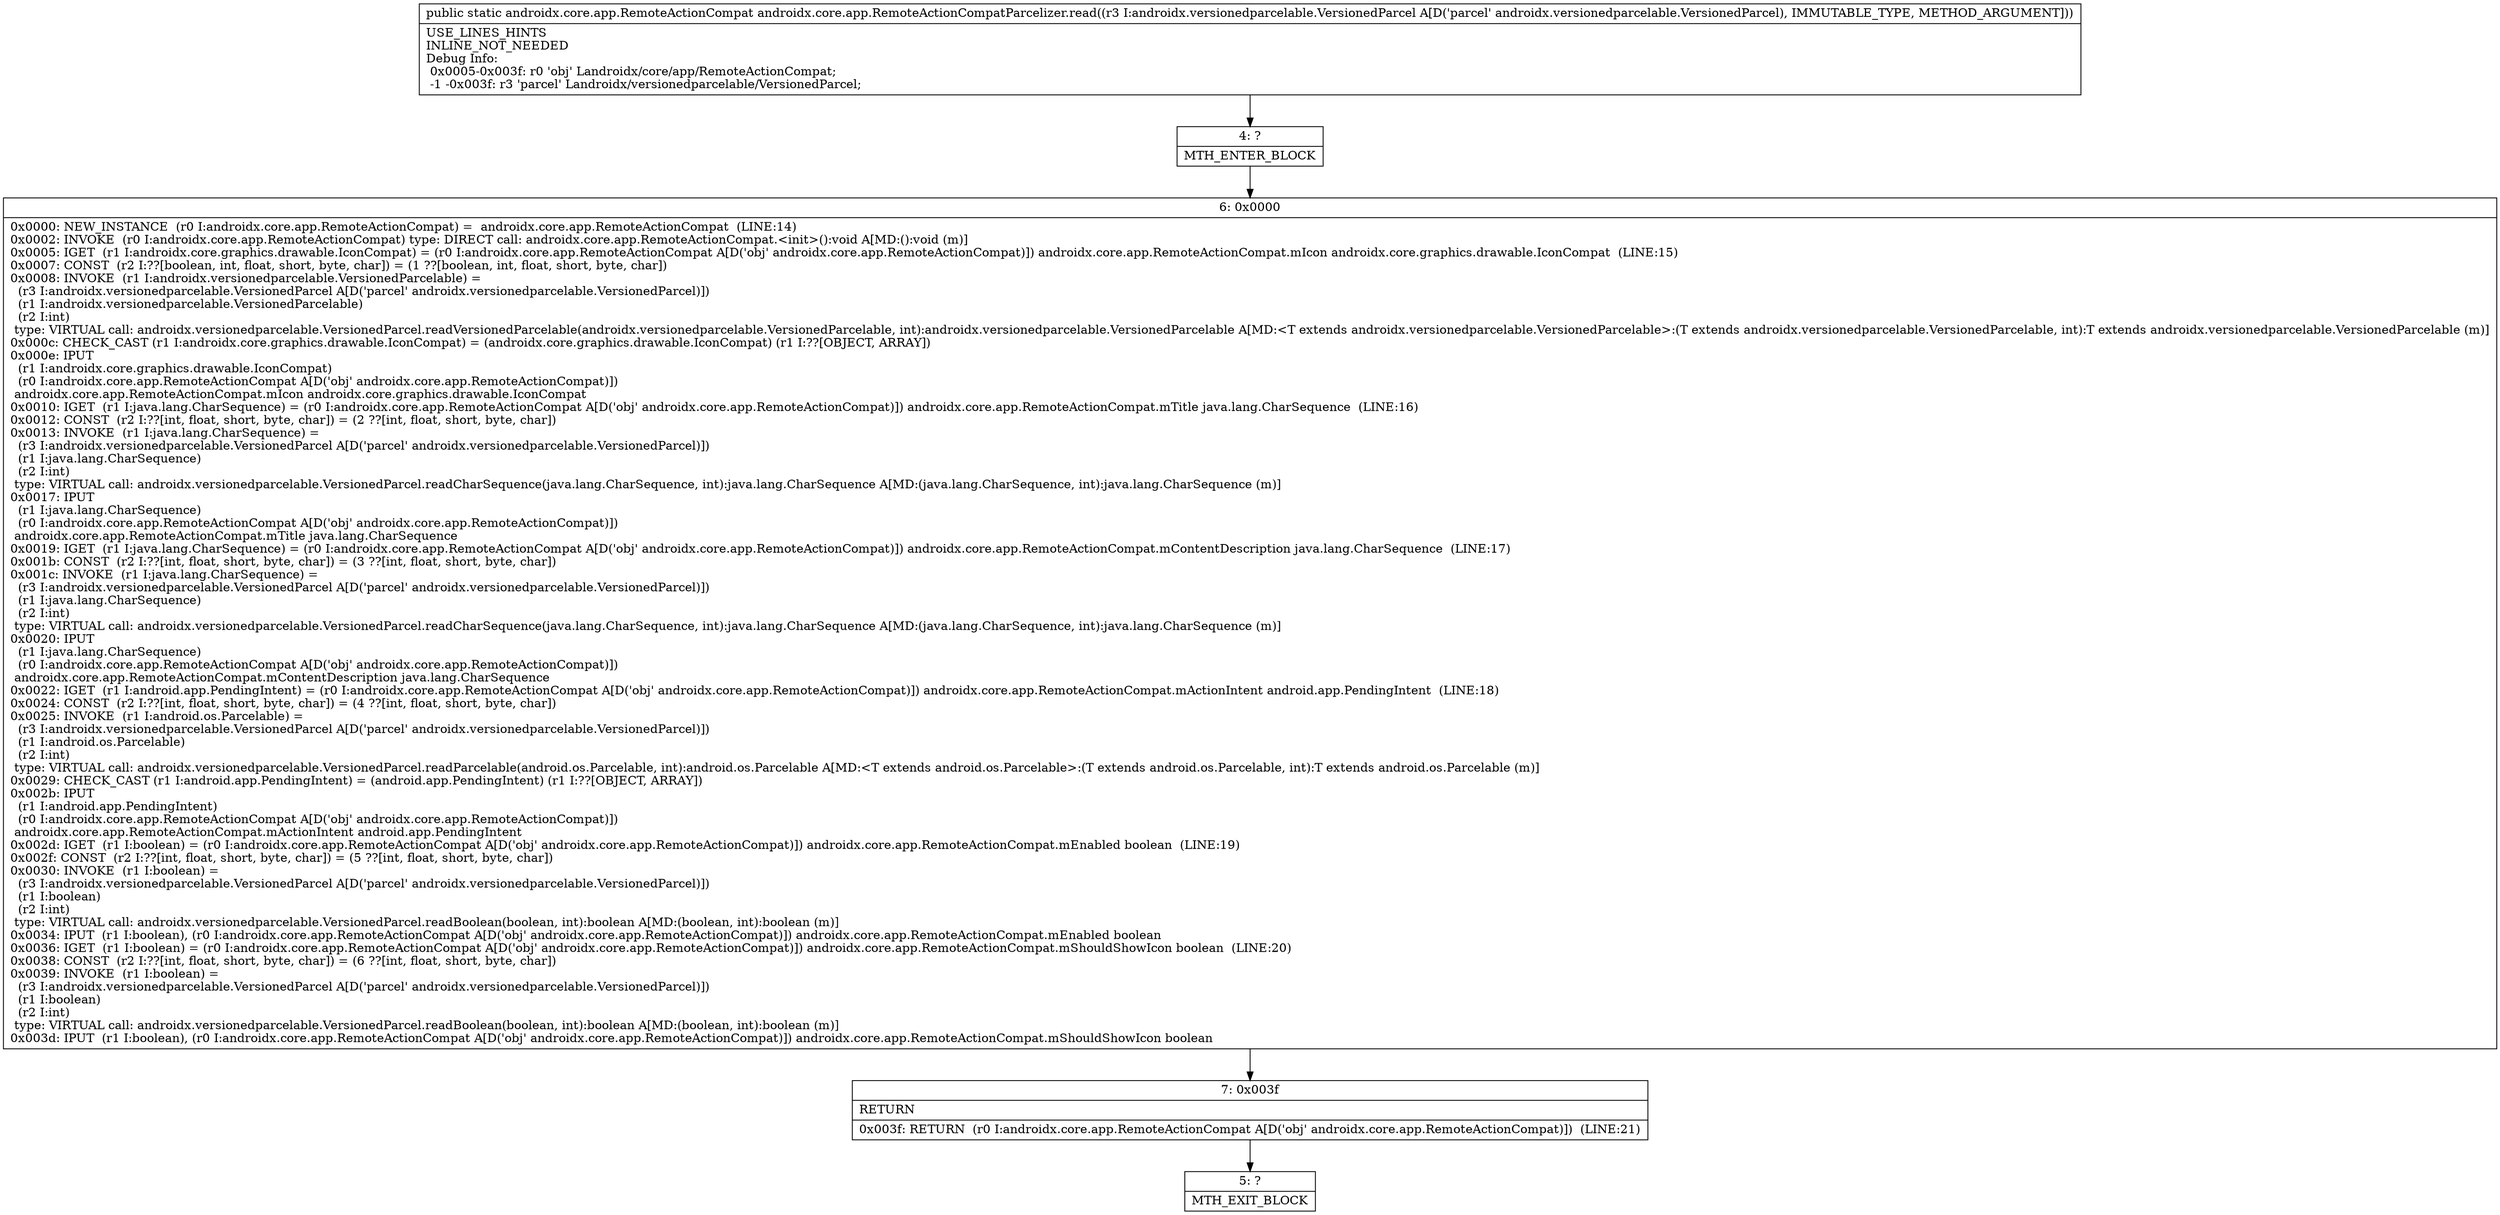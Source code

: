 digraph "CFG forandroidx.core.app.RemoteActionCompatParcelizer.read(Landroidx\/versionedparcelable\/VersionedParcel;)Landroidx\/core\/app\/RemoteActionCompat;" {
Node_4 [shape=record,label="{4\:\ ?|MTH_ENTER_BLOCK\l}"];
Node_6 [shape=record,label="{6\:\ 0x0000|0x0000: NEW_INSTANCE  (r0 I:androidx.core.app.RemoteActionCompat) =  androidx.core.app.RemoteActionCompat  (LINE:14)\l0x0002: INVOKE  (r0 I:androidx.core.app.RemoteActionCompat) type: DIRECT call: androidx.core.app.RemoteActionCompat.\<init\>():void A[MD:():void (m)]\l0x0005: IGET  (r1 I:androidx.core.graphics.drawable.IconCompat) = (r0 I:androidx.core.app.RemoteActionCompat A[D('obj' androidx.core.app.RemoteActionCompat)]) androidx.core.app.RemoteActionCompat.mIcon androidx.core.graphics.drawable.IconCompat  (LINE:15)\l0x0007: CONST  (r2 I:??[boolean, int, float, short, byte, char]) = (1 ??[boolean, int, float, short, byte, char]) \l0x0008: INVOKE  (r1 I:androidx.versionedparcelable.VersionedParcelable) = \l  (r3 I:androidx.versionedparcelable.VersionedParcel A[D('parcel' androidx.versionedparcelable.VersionedParcel)])\l  (r1 I:androidx.versionedparcelable.VersionedParcelable)\l  (r2 I:int)\l type: VIRTUAL call: androidx.versionedparcelable.VersionedParcel.readVersionedParcelable(androidx.versionedparcelable.VersionedParcelable, int):androidx.versionedparcelable.VersionedParcelable A[MD:\<T extends androidx.versionedparcelable.VersionedParcelable\>:(T extends androidx.versionedparcelable.VersionedParcelable, int):T extends androidx.versionedparcelable.VersionedParcelable (m)]\l0x000c: CHECK_CAST (r1 I:androidx.core.graphics.drawable.IconCompat) = (androidx.core.graphics.drawable.IconCompat) (r1 I:??[OBJECT, ARRAY]) \l0x000e: IPUT  \l  (r1 I:androidx.core.graphics.drawable.IconCompat)\l  (r0 I:androidx.core.app.RemoteActionCompat A[D('obj' androidx.core.app.RemoteActionCompat)])\l androidx.core.app.RemoteActionCompat.mIcon androidx.core.graphics.drawable.IconCompat \l0x0010: IGET  (r1 I:java.lang.CharSequence) = (r0 I:androidx.core.app.RemoteActionCompat A[D('obj' androidx.core.app.RemoteActionCompat)]) androidx.core.app.RemoteActionCompat.mTitle java.lang.CharSequence  (LINE:16)\l0x0012: CONST  (r2 I:??[int, float, short, byte, char]) = (2 ??[int, float, short, byte, char]) \l0x0013: INVOKE  (r1 I:java.lang.CharSequence) = \l  (r3 I:androidx.versionedparcelable.VersionedParcel A[D('parcel' androidx.versionedparcelable.VersionedParcel)])\l  (r1 I:java.lang.CharSequence)\l  (r2 I:int)\l type: VIRTUAL call: androidx.versionedparcelable.VersionedParcel.readCharSequence(java.lang.CharSequence, int):java.lang.CharSequence A[MD:(java.lang.CharSequence, int):java.lang.CharSequence (m)]\l0x0017: IPUT  \l  (r1 I:java.lang.CharSequence)\l  (r0 I:androidx.core.app.RemoteActionCompat A[D('obj' androidx.core.app.RemoteActionCompat)])\l androidx.core.app.RemoteActionCompat.mTitle java.lang.CharSequence \l0x0019: IGET  (r1 I:java.lang.CharSequence) = (r0 I:androidx.core.app.RemoteActionCompat A[D('obj' androidx.core.app.RemoteActionCompat)]) androidx.core.app.RemoteActionCompat.mContentDescription java.lang.CharSequence  (LINE:17)\l0x001b: CONST  (r2 I:??[int, float, short, byte, char]) = (3 ??[int, float, short, byte, char]) \l0x001c: INVOKE  (r1 I:java.lang.CharSequence) = \l  (r3 I:androidx.versionedparcelable.VersionedParcel A[D('parcel' androidx.versionedparcelable.VersionedParcel)])\l  (r1 I:java.lang.CharSequence)\l  (r2 I:int)\l type: VIRTUAL call: androidx.versionedparcelable.VersionedParcel.readCharSequence(java.lang.CharSequence, int):java.lang.CharSequence A[MD:(java.lang.CharSequence, int):java.lang.CharSequence (m)]\l0x0020: IPUT  \l  (r1 I:java.lang.CharSequence)\l  (r0 I:androidx.core.app.RemoteActionCompat A[D('obj' androidx.core.app.RemoteActionCompat)])\l androidx.core.app.RemoteActionCompat.mContentDescription java.lang.CharSequence \l0x0022: IGET  (r1 I:android.app.PendingIntent) = (r0 I:androidx.core.app.RemoteActionCompat A[D('obj' androidx.core.app.RemoteActionCompat)]) androidx.core.app.RemoteActionCompat.mActionIntent android.app.PendingIntent  (LINE:18)\l0x0024: CONST  (r2 I:??[int, float, short, byte, char]) = (4 ??[int, float, short, byte, char]) \l0x0025: INVOKE  (r1 I:android.os.Parcelable) = \l  (r3 I:androidx.versionedparcelable.VersionedParcel A[D('parcel' androidx.versionedparcelable.VersionedParcel)])\l  (r1 I:android.os.Parcelable)\l  (r2 I:int)\l type: VIRTUAL call: androidx.versionedparcelable.VersionedParcel.readParcelable(android.os.Parcelable, int):android.os.Parcelable A[MD:\<T extends android.os.Parcelable\>:(T extends android.os.Parcelable, int):T extends android.os.Parcelable (m)]\l0x0029: CHECK_CAST (r1 I:android.app.PendingIntent) = (android.app.PendingIntent) (r1 I:??[OBJECT, ARRAY]) \l0x002b: IPUT  \l  (r1 I:android.app.PendingIntent)\l  (r0 I:androidx.core.app.RemoteActionCompat A[D('obj' androidx.core.app.RemoteActionCompat)])\l androidx.core.app.RemoteActionCompat.mActionIntent android.app.PendingIntent \l0x002d: IGET  (r1 I:boolean) = (r0 I:androidx.core.app.RemoteActionCompat A[D('obj' androidx.core.app.RemoteActionCompat)]) androidx.core.app.RemoteActionCompat.mEnabled boolean  (LINE:19)\l0x002f: CONST  (r2 I:??[int, float, short, byte, char]) = (5 ??[int, float, short, byte, char]) \l0x0030: INVOKE  (r1 I:boolean) = \l  (r3 I:androidx.versionedparcelable.VersionedParcel A[D('parcel' androidx.versionedparcelable.VersionedParcel)])\l  (r1 I:boolean)\l  (r2 I:int)\l type: VIRTUAL call: androidx.versionedparcelable.VersionedParcel.readBoolean(boolean, int):boolean A[MD:(boolean, int):boolean (m)]\l0x0034: IPUT  (r1 I:boolean), (r0 I:androidx.core.app.RemoteActionCompat A[D('obj' androidx.core.app.RemoteActionCompat)]) androidx.core.app.RemoteActionCompat.mEnabled boolean \l0x0036: IGET  (r1 I:boolean) = (r0 I:androidx.core.app.RemoteActionCompat A[D('obj' androidx.core.app.RemoteActionCompat)]) androidx.core.app.RemoteActionCompat.mShouldShowIcon boolean  (LINE:20)\l0x0038: CONST  (r2 I:??[int, float, short, byte, char]) = (6 ??[int, float, short, byte, char]) \l0x0039: INVOKE  (r1 I:boolean) = \l  (r3 I:androidx.versionedparcelable.VersionedParcel A[D('parcel' androidx.versionedparcelable.VersionedParcel)])\l  (r1 I:boolean)\l  (r2 I:int)\l type: VIRTUAL call: androidx.versionedparcelable.VersionedParcel.readBoolean(boolean, int):boolean A[MD:(boolean, int):boolean (m)]\l0x003d: IPUT  (r1 I:boolean), (r0 I:androidx.core.app.RemoteActionCompat A[D('obj' androidx.core.app.RemoteActionCompat)]) androidx.core.app.RemoteActionCompat.mShouldShowIcon boolean \l}"];
Node_7 [shape=record,label="{7\:\ 0x003f|RETURN\l|0x003f: RETURN  (r0 I:androidx.core.app.RemoteActionCompat A[D('obj' androidx.core.app.RemoteActionCompat)])  (LINE:21)\l}"];
Node_5 [shape=record,label="{5\:\ ?|MTH_EXIT_BLOCK\l}"];
MethodNode[shape=record,label="{public static androidx.core.app.RemoteActionCompat androidx.core.app.RemoteActionCompatParcelizer.read((r3 I:androidx.versionedparcelable.VersionedParcel A[D('parcel' androidx.versionedparcelable.VersionedParcel), IMMUTABLE_TYPE, METHOD_ARGUMENT]))  | USE_LINES_HINTS\lINLINE_NOT_NEEDED\lDebug Info:\l  0x0005\-0x003f: r0 'obj' Landroidx\/core\/app\/RemoteActionCompat;\l  \-1 \-0x003f: r3 'parcel' Landroidx\/versionedparcelable\/VersionedParcel;\l}"];
MethodNode -> Node_4;Node_4 -> Node_6;
Node_6 -> Node_7;
Node_7 -> Node_5;
}

